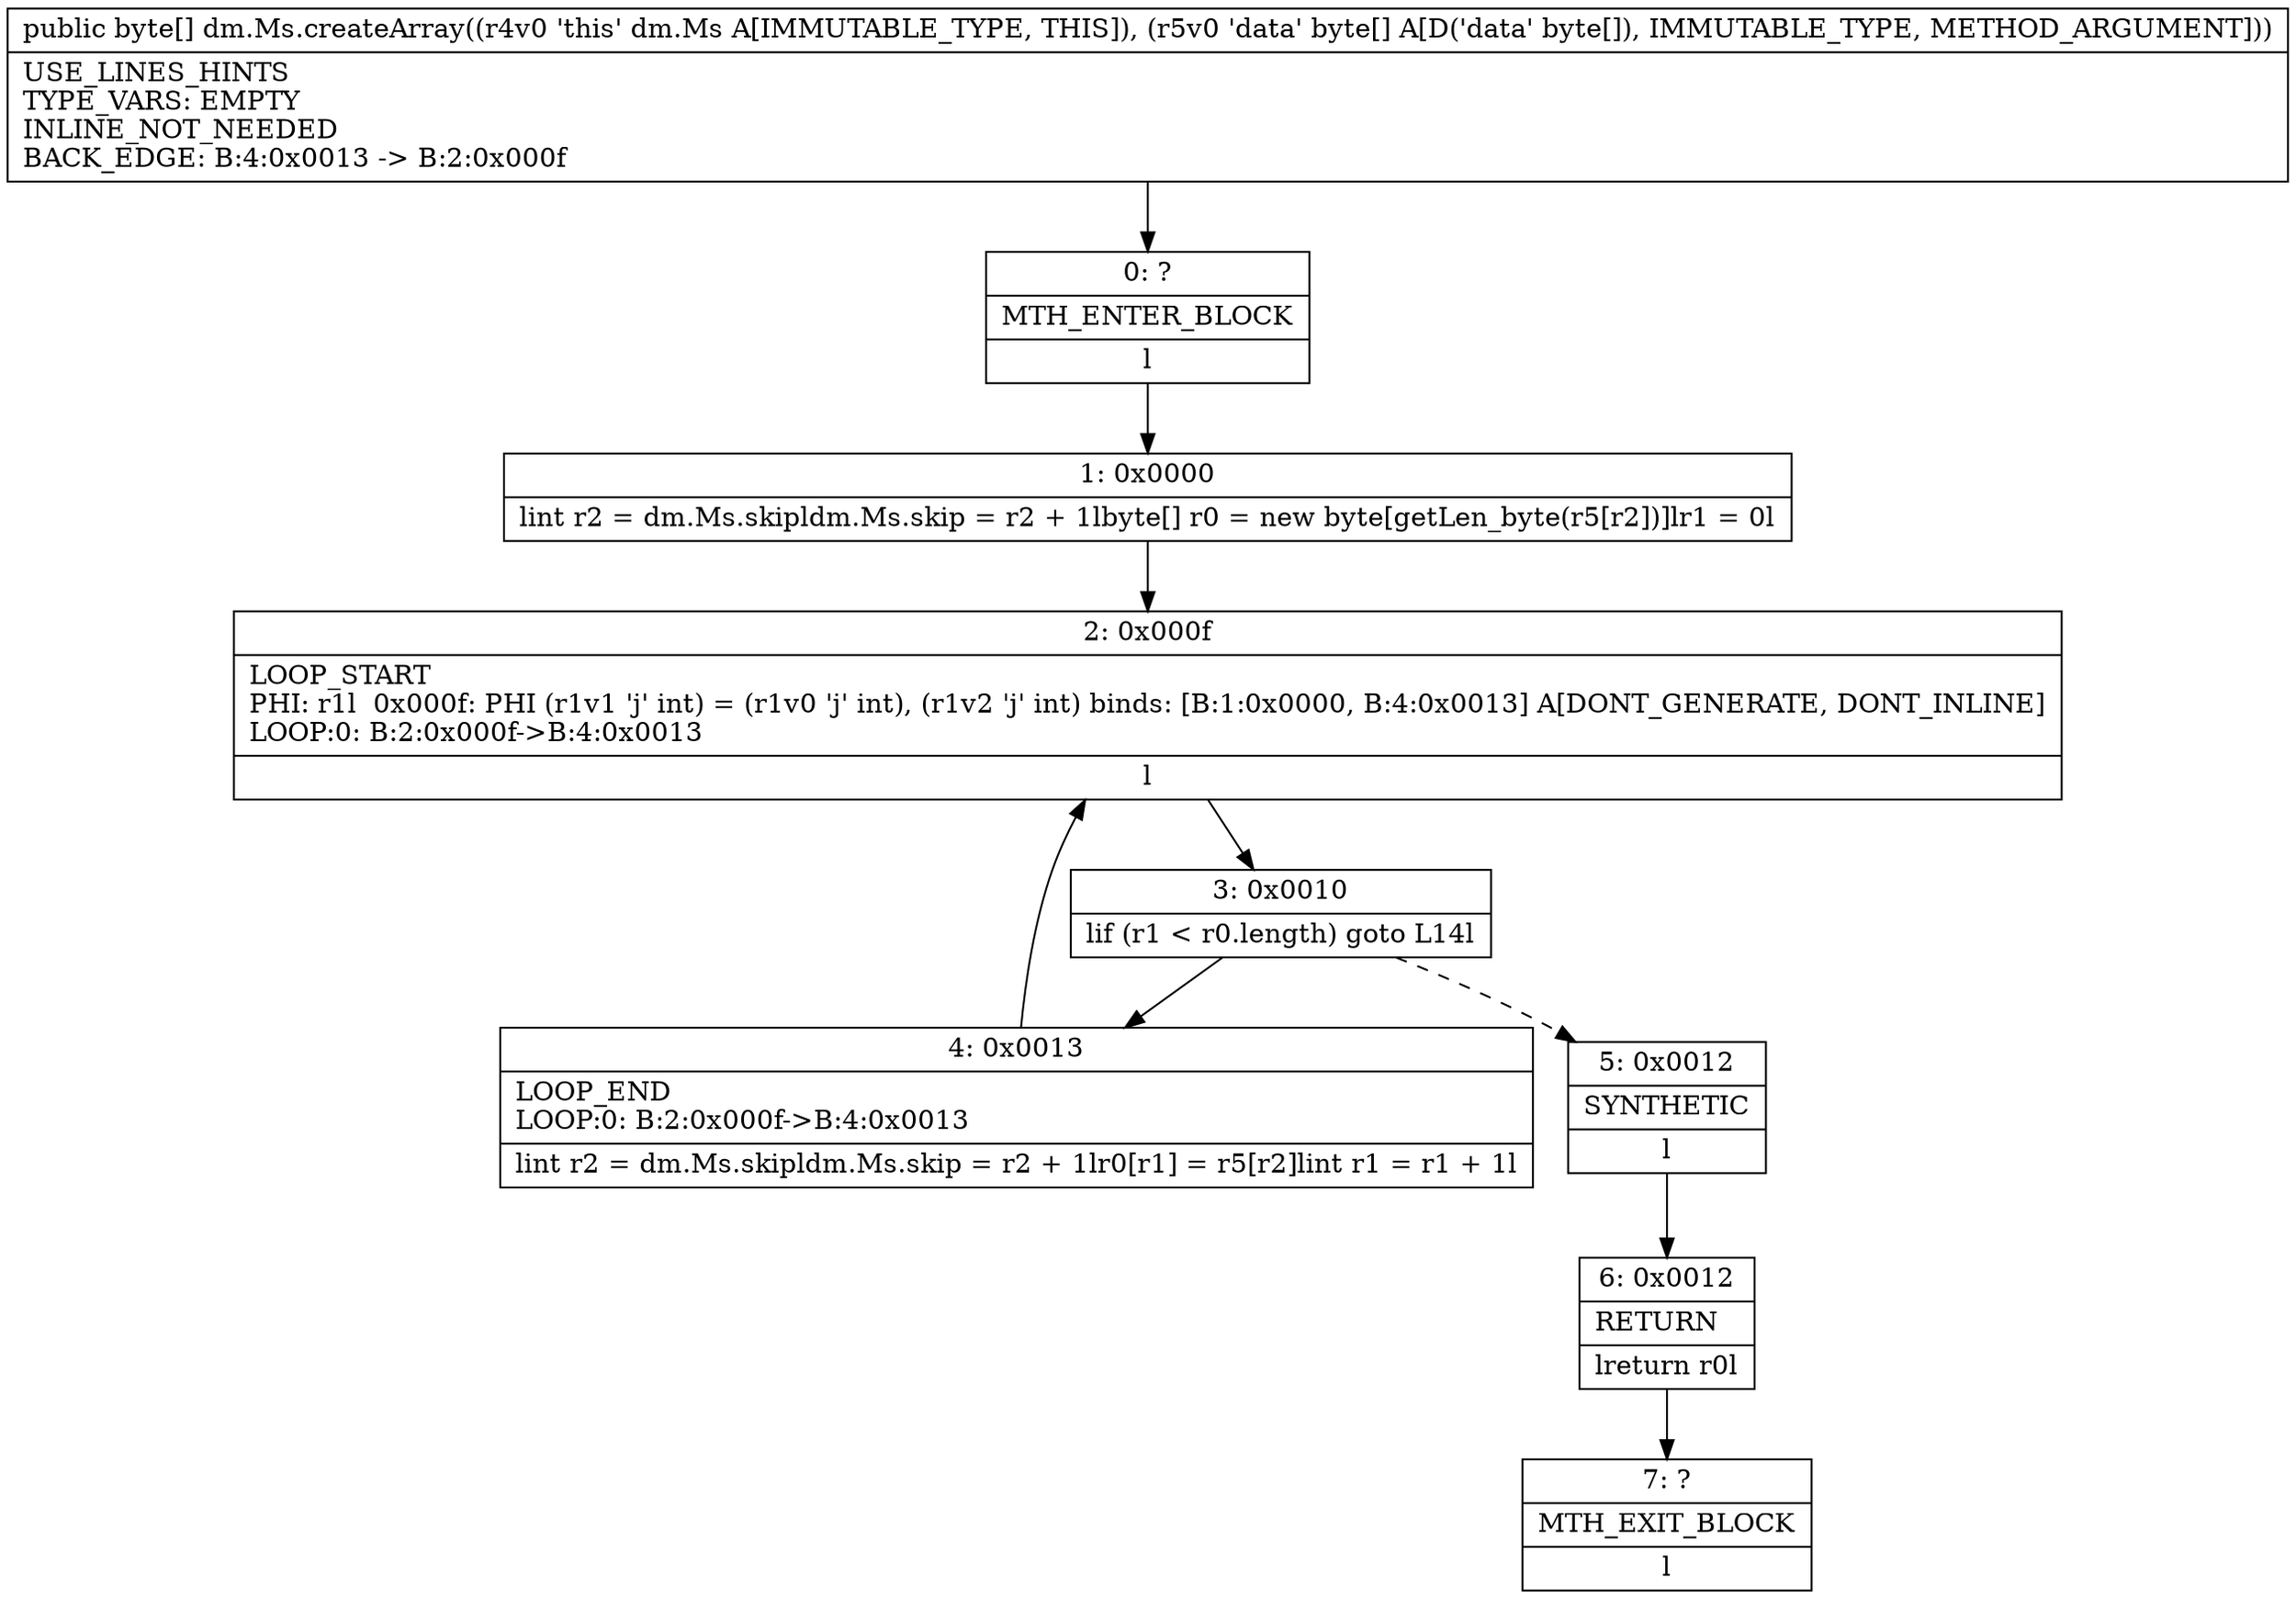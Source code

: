 digraph "CFG fordm.Ms.createArray([B)[B" {
Node_0 [shape=record,label="{0\:\ ?|MTH_ENTER_BLOCK\l|l}"];
Node_1 [shape=record,label="{1\:\ 0x0000|lint r2 = dm.Ms.skipldm.Ms.skip = r2 + 1lbyte[] r0 = new byte[getLen_byte(r5[r2])]lr1 = 0l}"];
Node_2 [shape=record,label="{2\:\ 0x000f|LOOP_START\lPHI: r1l  0x000f: PHI (r1v1 'j' int) = (r1v0 'j' int), (r1v2 'j' int) binds: [B:1:0x0000, B:4:0x0013] A[DONT_GENERATE, DONT_INLINE]\lLOOP:0: B:2:0x000f\-\>B:4:0x0013\l|l}"];
Node_3 [shape=record,label="{3\:\ 0x0010|lif (r1 \< r0.length) goto L14l}"];
Node_4 [shape=record,label="{4\:\ 0x0013|LOOP_END\lLOOP:0: B:2:0x000f\-\>B:4:0x0013\l|lint r2 = dm.Ms.skipldm.Ms.skip = r2 + 1lr0[r1] = r5[r2]lint r1 = r1 + 1l}"];
Node_5 [shape=record,label="{5\:\ 0x0012|SYNTHETIC\l|l}"];
Node_6 [shape=record,label="{6\:\ 0x0012|RETURN\l|lreturn r0l}"];
Node_7 [shape=record,label="{7\:\ ?|MTH_EXIT_BLOCK\l|l}"];
MethodNode[shape=record,label="{public byte[] dm.Ms.createArray((r4v0 'this' dm.Ms A[IMMUTABLE_TYPE, THIS]), (r5v0 'data' byte[] A[D('data' byte[]), IMMUTABLE_TYPE, METHOD_ARGUMENT]))  | USE_LINES_HINTS\lTYPE_VARS: EMPTY\lINLINE_NOT_NEEDED\lBACK_EDGE: B:4:0x0013 \-\> B:2:0x000f\l}"];
MethodNode -> Node_0;
Node_0 -> Node_1;
Node_1 -> Node_2;
Node_2 -> Node_3;
Node_3 -> Node_4;
Node_3 -> Node_5[style=dashed];
Node_4 -> Node_2;
Node_5 -> Node_6;
Node_6 -> Node_7;
}

